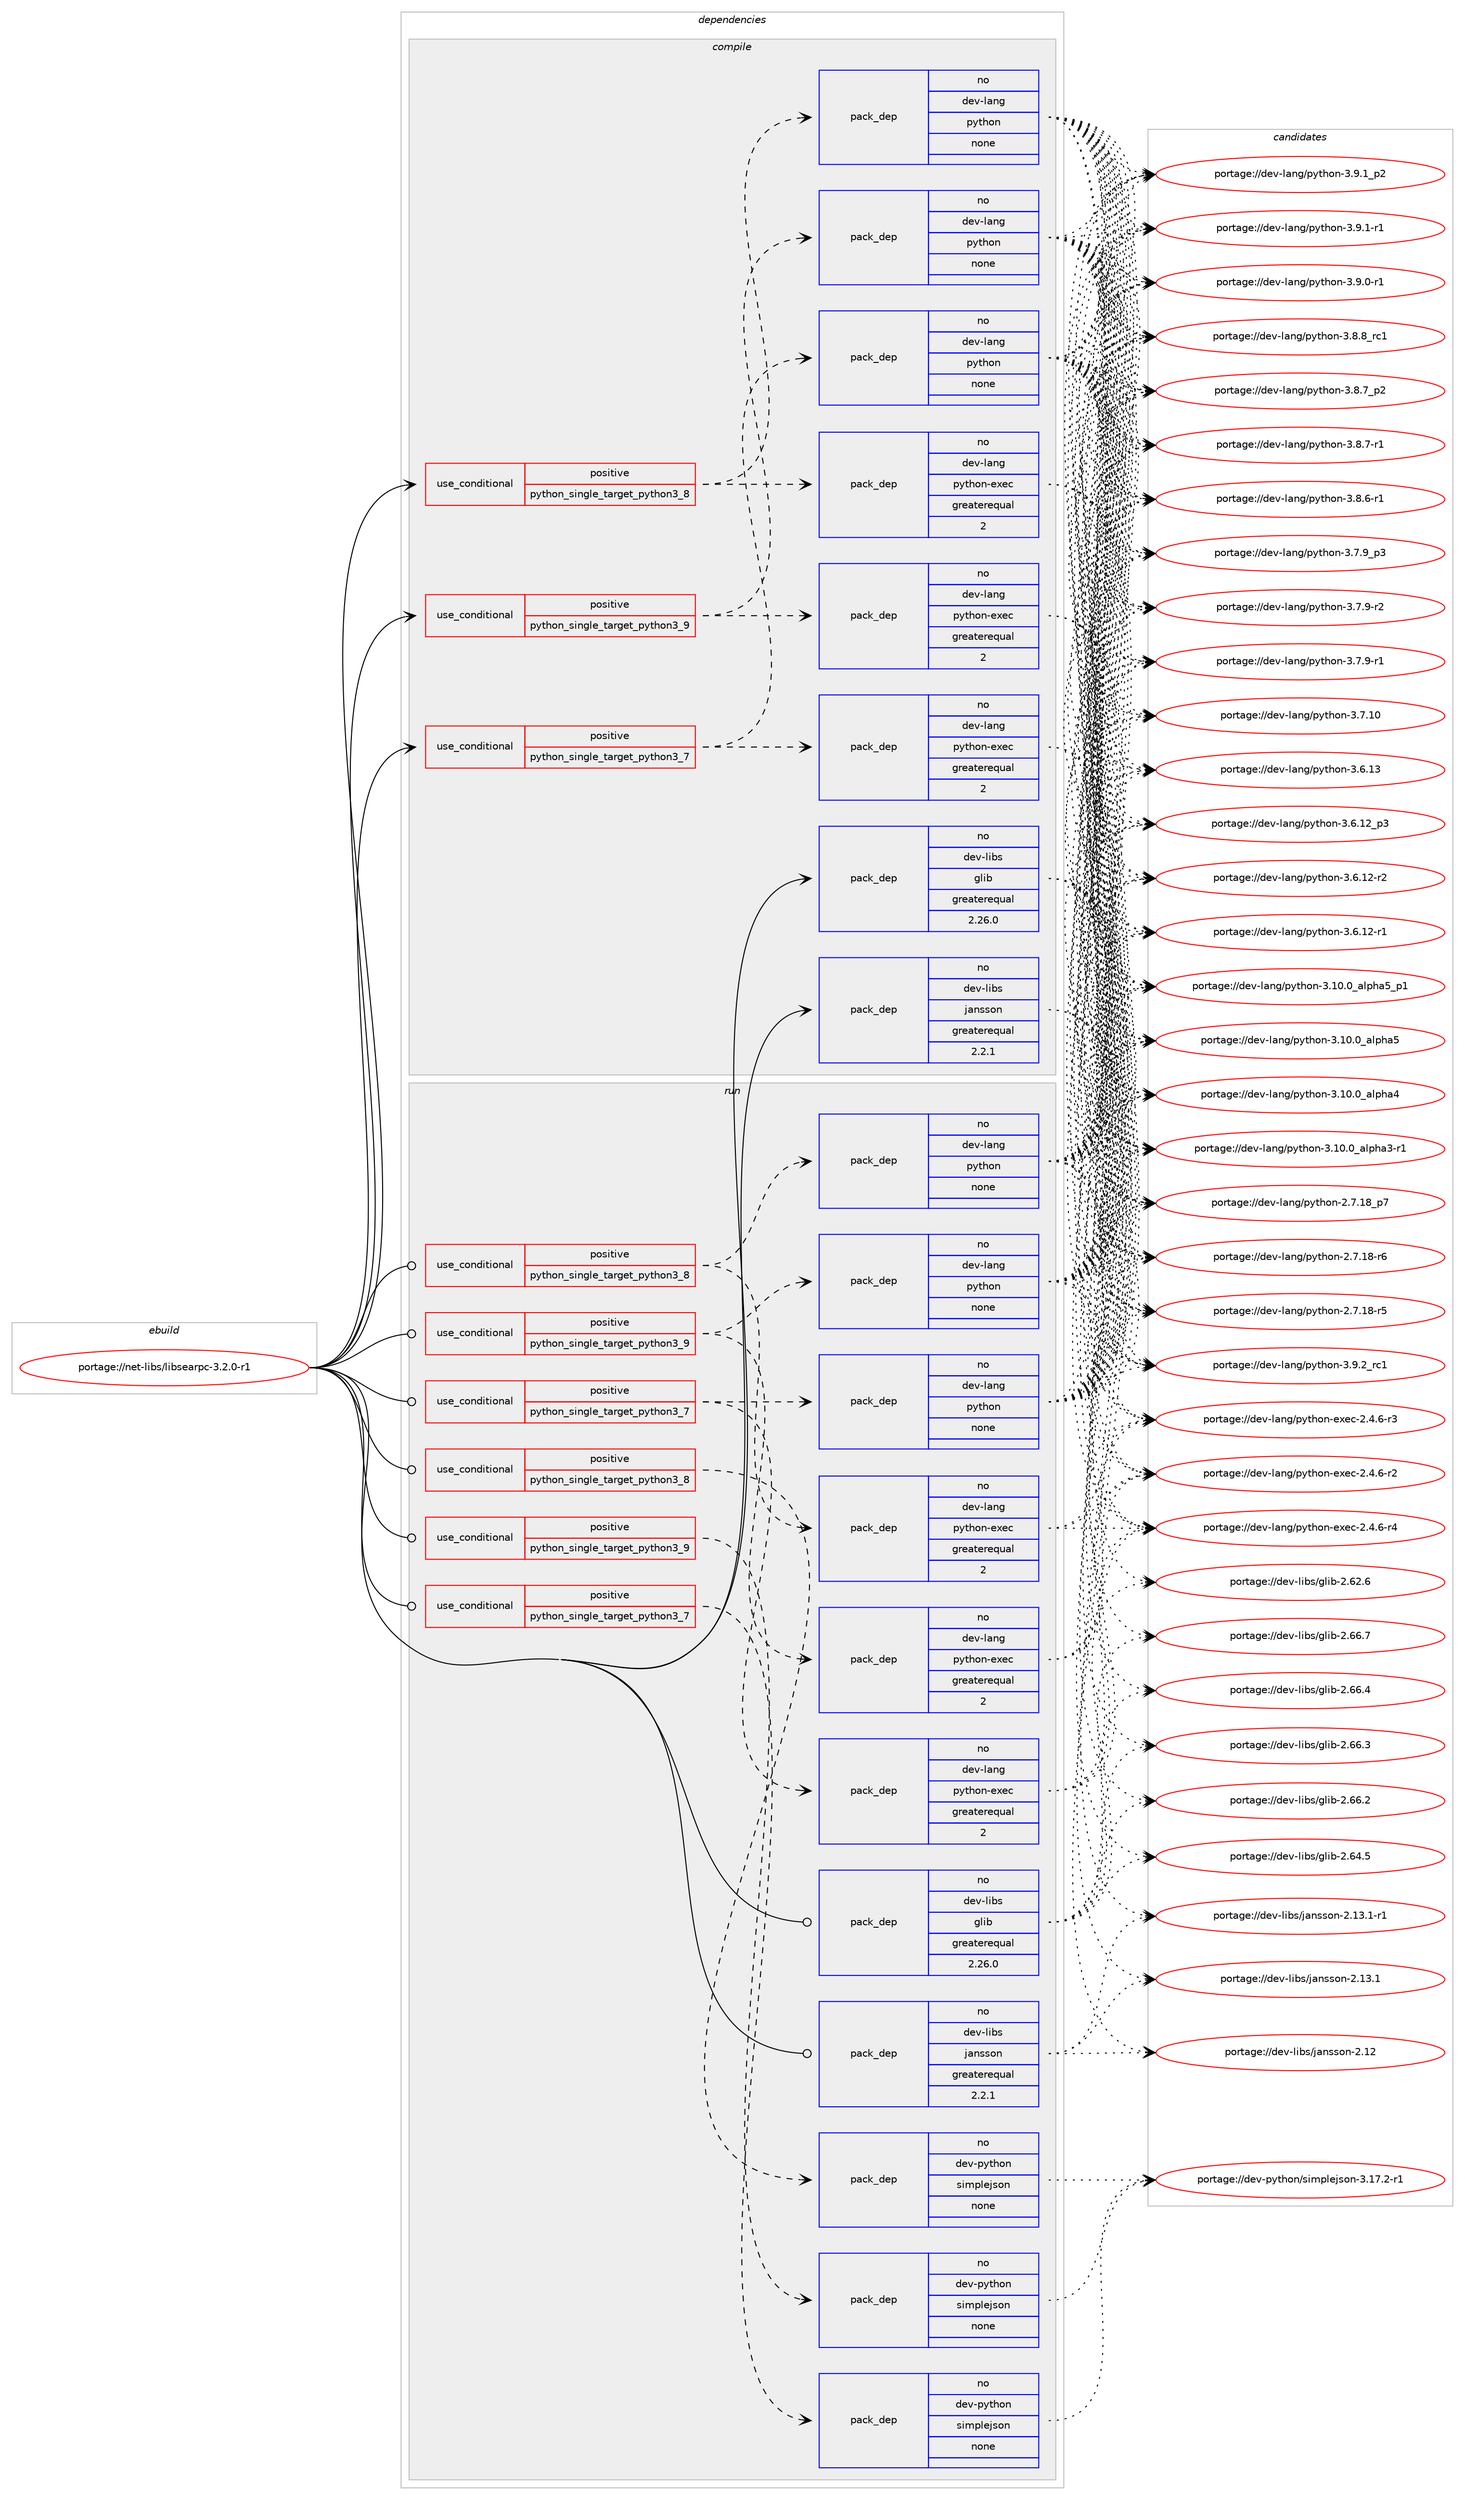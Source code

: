 digraph prolog {

# *************
# Graph options
# *************

newrank=true;
concentrate=true;
compound=true;
graph [rankdir=LR,fontname=Helvetica,fontsize=10,ranksep=1.5];#, ranksep=2.5, nodesep=0.2];
edge  [arrowhead=vee];
node  [fontname=Helvetica,fontsize=10];

# **********
# The ebuild
# **********

subgraph cluster_leftcol {
color=gray;
rank=same;
label=<<i>ebuild</i>>;
id [label="portage://net-libs/libsearpc-3.2.0-r1", color=red, width=4, href="../net-libs/libsearpc-3.2.0-r1.svg"];
}

# ****************
# The dependencies
# ****************

subgraph cluster_midcol {
color=gray;
label=<<i>dependencies</i>>;
subgraph cluster_compile {
fillcolor="#eeeeee";
style=filled;
label=<<i>compile</i>>;
subgraph cond4017 {
dependency13901 [label=<<TABLE BORDER="0" CELLBORDER="1" CELLSPACING="0" CELLPADDING="4"><TR><TD ROWSPAN="3" CELLPADDING="10">use_conditional</TD></TR><TR><TD>positive</TD></TR><TR><TD>python_single_target_python3_7</TD></TR></TABLE>>, shape=none, color=red];
subgraph pack9744 {
dependency13902 [label=<<TABLE BORDER="0" CELLBORDER="1" CELLSPACING="0" CELLPADDING="4" WIDTH="220"><TR><TD ROWSPAN="6" CELLPADDING="30">pack_dep</TD></TR><TR><TD WIDTH="110">no</TD></TR><TR><TD>dev-lang</TD></TR><TR><TD>python</TD></TR><TR><TD>none</TD></TR><TR><TD></TD></TR></TABLE>>, shape=none, color=blue];
}
dependency13901:e -> dependency13902:w [weight=20,style="dashed",arrowhead="vee"];
subgraph pack9745 {
dependency13903 [label=<<TABLE BORDER="0" CELLBORDER="1" CELLSPACING="0" CELLPADDING="4" WIDTH="220"><TR><TD ROWSPAN="6" CELLPADDING="30">pack_dep</TD></TR><TR><TD WIDTH="110">no</TD></TR><TR><TD>dev-lang</TD></TR><TR><TD>python-exec</TD></TR><TR><TD>greaterequal</TD></TR><TR><TD>2</TD></TR></TABLE>>, shape=none, color=blue];
}
dependency13901:e -> dependency13903:w [weight=20,style="dashed",arrowhead="vee"];
}
id:e -> dependency13901:w [weight=20,style="solid",arrowhead="vee"];
subgraph cond4018 {
dependency13904 [label=<<TABLE BORDER="0" CELLBORDER="1" CELLSPACING="0" CELLPADDING="4"><TR><TD ROWSPAN="3" CELLPADDING="10">use_conditional</TD></TR><TR><TD>positive</TD></TR><TR><TD>python_single_target_python3_8</TD></TR></TABLE>>, shape=none, color=red];
subgraph pack9746 {
dependency13905 [label=<<TABLE BORDER="0" CELLBORDER="1" CELLSPACING="0" CELLPADDING="4" WIDTH="220"><TR><TD ROWSPAN="6" CELLPADDING="30">pack_dep</TD></TR><TR><TD WIDTH="110">no</TD></TR><TR><TD>dev-lang</TD></TR><TR><TD>python</TD></TR><TR><TD>none</TD></TR><TR><TD></TD></TR></TABLE>>, shape=none, color=blue];
}
dependency13904:e -> dependency13905:w [weight=20,style="dashed",arrowhead="vee"];
subgraph pack9747 {
dependency13906 [label=<<TABLE BORDER="0" CELLBORDER="1" CELLSPACING="0" CELLPADDING="4" WIDTH="220"><TR><TD ROWSPAN="6" CELLPADDING="30">pack_dep</TD></TR><TR><TD WIDTH="110">no</TD></TR><TR><TD>dev-lang</TD></TR><TR><TD>python-exec</TD></TR><TR><TD>greaterequal</TD></TR><TR><TD>2</TD></TR></TABLE>>, shape=none, color=blue];
}
dependency13904:e -> dependency13906:w [weight=20,style="dashed",arrowhead="vee"];
}
id:e -> dependency13904:w [weight=20,style="solid",arrowhead="vee"];
subgraph cond4019 {
dependency13907 [label=<<TABLE BORDER="0" CELLBORDER="1" CELLSPACING="0" CELLPADDING="4"><TR><TD ROWSPAN="3" CELLPADDING="10">use_conditional</TD></TR><TR><TD>positive</TD></TR><TR><TD>python_single_target_python3_9</TD></TR></TABLE>>, shape=none, color=red];
subgraph pack9748 {
dependency13908 [label=<<TABLE BORDER="0" CELLBORDER="1" CELLSPACING="0" CELLPADDING="4" WIDTH="220"><TR><TD ROWSPAN="6" CELLPADDING="30">pack_dep</TD></TR><TR><TD WIDTH="110">no</TD></TR><TR><TD>dev-lang</TD></TR><TR><TD>python</TD></TR><TR><TD>none</TD></TR><TR><TD></TD></TR></TABLE>>, shape=none, color=blue];
}
dependency13907:e -> dependency13908:w [weight=20,style="dashed",arrowhead="vee"];
subgraph pack9749 {
dependency13909 [label=<<TABLE BORDER="0" CELLBORDER="1" CELLSPACING="0" CELLPADDING="4" WIDTH="220"><TR><TD ROWSPAN="6" CELLPADDING="30">pack_dep</TD></TR><TR><TD WIDTH="110">no</TD></TR><TR><TD>dev-lang</TD></TR><TR><TD>python-exec</TD></TR><TR><TD>greaterequal</TD></TR><TR><TD>2</TD></TR></TABLE>>, shape=none, color=blue];
}
dependency13907:e -> dependency13909:w [weight=20,style="dashed",arrowhead="vee"];
}
id:e -> dependency13907:w [weight=20,style="solid",arrowhead="vee"];
subgraph pack9750 {
dependency13910 [label=<<TABLE BORDER="0" CELLBORDER="1" CELLSPACING="0" CELLPADDING="4" WIDTH="220"><TR><TD ROWSPAN="6" CELLPADDING="30">pack_dep</TD></TR><TR><TD WIDTH="110">no</TD></TR><TR><TD>dev-libs</TD></TR><TR><TD>glib</TD></TR><TR><TD>greaterequal</TD></TR><TR><TD>2.26.0</TD></TR></TABLE>>, shape=none, color=blue];
}
id:e -> dependency13910:w [weight=20,style="solid",arrowhead="vee"];
subgraph pack9751 {
dependency13911 [label=<<TABLE BORDER="0" CELLBORDER="1" CELLSPACING="0" CELLPADDING="4" WIDTH="220"><TR><TD ROWSPAN="6" CELLPADDING="30">pack_dep</TD></TR><TR><TD WIDTH="110">no</TD></TR><TR><TD>dev-libs</TD></TR><TR><TD>jansson</TD></TR><TR><TD>greaterequal</TD></TR><TR><TD>2.2.1</TD></TR></TABLE>>, shape=none, color=blue];
}
id:e -> dependency13911:w [weight=20,style="solid",arrowhead="vee"];
}
subgraph cluster_compileandrun {
fillcolor="#eeeeee";
style=filled;
label=<<i>compile and run</i>>;
}
subgraph cluster_run {
fillcolor="#eeeeee";
style=filled;
label=<<i>run</i>>;
subgraph cond4020 {
dependency13912 [label=<<TABLE BORDER="0" CELLBORDER="1" CELLSPACING="0" CELLPADDING="4"><TR><TD ROWSPAN="3" CELLPADDING="10">use_conditional</TD></TR><TR><TD>positive</TD></TR><TR><TD>python_single_target_python3_7</TD></TR></TABLE>>, shape=none, color=red];
subgraph pack9752 {
dependency13913 [label=<<TABLE BORDER="0" CELLBORDER="1" CELLSPACING="0" CELLPADDING="4" WIDTH="220"><TR><TD ROWSPAN="6" CELLPADDING="30">pack_dep</TD></TR><TR><TD WIDTH="110">no</TD></TR><TR><TD>dev-lang</TD></TR><TR><TD>python</TD></TR><TR><TD>none</TD></TR><TR><TD></TD></TR></TABLE>>, shape=none, color=blue];
}
dependency13912:e -> dependency13913:w [weight=20,style="dashed",arrowhead="vee"];
subgraph pack9753 {
dependency13914 [label=<<TABLE BORDER="0" CELLBORDER="1" CELLSPACING="0" CELLPADDING="4" WIDTH="220"><TR><TD ROWSPAN="6" CELLPADDING="30">pack_dep</TD></TR><TR><TD WIDTH="110">no</TD></TR><TR><TD>dev-lang</TD></TR><TR><TD>python-exec</TD></TR><TR><TD>greaterequal</TD></TR><TR><TD>2</TD></TR></TABLE>>, shape=none, color=blue];
}
dependency13912:e -> dependency13914:w [weight=20,style="dashed",arrowhead="vee"];
}
id:e -> dependency13912:w [weight=20,style="solid",arrowhead="odot"];
subgraph cond4021 {
dependency13915 [label=<<TABLE BORDER="0" CELLBORDER="1" CELLSPACING="0" CELLPADDING="4"><TR><TD ROWSPAN="3" CELLPADDING="10">use_conditional</TD></TR><TR><TD>positive</TD></TR><TR><TD>python_single_target_python3_7</TD></TR></TABLE>>, shape=none, color=red];
subgraph pack9754 {
dependency13916 [label=<<TABLE BORDER="0" CELLBORDER="1" CELLSPACING="0" CELLPADDING="4" WIDTH="220"><TR><TD ROWSPAN="6" CELLPADDING="30">pack_dep</TD></TR><TR><TD WIDTH="110">no</TD></TR><TR><TD>dev-python</TD></TR><TR><TD>simplejson</TD></TR><TR><TD>none</TD></TR><TR><TD></TD></TR></TABLE>>, shape=none, color=blue];
}
dependency13915:e -> dependency13916:w [weight=20,style="dashed",arrowhead="vee"];
}
id:e -> dependency13915:w [weight=20,style="solid",arrowhead="odot"];
subgraph cond4022 {
dependency13917 [label=<<TABLE BORDER="0" CELLBORDER="1" CELLSPACING="0" CELLPADDING="4"><TR><TD ROWSPAN="3" CELLPADDING="10">use_conditional</TD></TR><TR><TD>positive</TD></TR><TR><TD>python_single_target_python3_8</TD></TR></TABLE>>, shape=none, color=red];
subgraph pack9755 {
dependency13918 [label=<<TABLE BORDER="0" CELLBORDER="1" CELLSPACING="0" CELLPADDING="4" WIDTH="220"><TR><TD ROWSPAN="6" CELLPADDING="30">pack_dep</TD></TR><TR><TD WIDTH="110">no</TD></TR><TR><TD>dev-lang</TD></TR><TR><TD>python</TD></TR><TR><TD>none</TD></TR><TR><TD></TD></TR></TABLE>>, shape=none, color=blue];
}
dependency13917:e -> dependency13918:w [weight=20,style="dashed",arrowhead="vee"];
subgraph pack9756 {
dependency13919 [label=<<TABLE BORDER="0" CELLBORDER="1" CELLSPACING="0" CELLPADDING="4" WIDTH="220"><TR><TD ROWSPAN="6" CELLPADDING="30">pack_dep</TD></TR><TR><TD WIDTH="110">no</TD></TR><TR><TD>dev-lang</TD></TR><TR><TD>python-exec</TD></TR><TR><TD>greaterequal</TD></TR><TR><TD>2</TD></TR></TABLE>>, shape=none, color=blue];
}
dependency13917:e -> dependency13919:w [weight=20,style="dashed",arrowhead="vee"];
}
id:e -> dependency13917:w [weight=20,style="solid",arrowhead="odot"];
subgraph cond4023 {
dependency13920 [label=<<TABLE BORDER="0" CELLBORDER="1" CELLSPACING="0" CELLPADDING="4"><TR><TD ROWSPAN="3" CELLPADDING="10">use_conditional</TD></TR><TR><TD>positive</TD></TR><TR><TD>python_single_target_python3_8</TD></TR></TABLE>>, shape=none, color=red];
subgraph pack9757 {
dependency13921 [label=<<TABLE BORDER="0" CELLBORDER="1" CELLSPACING="0" CELLPADDING="4" WIDTH="220"><TR><TD ROWSPAN="6" CELLPADDING="30">pack_dep</TD></TR><TR><TD WIDTH="110">no</TD></TR><TR><TD>dev-python</TD></TR><TR><TD>simplejson</TD></TR><TR><TD>none</TD></TR><TR><TD></TD></TR></TABLE>>, shape=none, color=blue];
}
dependency13920:e -> dependency13921:w [weight=20,style="dashed",arrowhead="vee"];
}
id:e -> dependency13920:w [weight=20,style="solid",arrowhead="odot"];
subgraph cond4024 {
dependency13922 [label=<<TABLE BORDER="0" CELLBORDER="1" CELLSPACING="0" CELLPADDING="4"><TR><TD ROWSPAN="3" CELLPADDING="10">use_conditional</TD></TR><TR><TD>positive</TD></TR><TR><TD>python_single_target_python3_9</TD></TR></TABLE>>, shape=none, color=red];
subgraph pack9758 {
dependency13923 [label=<<TABLE BORDER="0" CELLBORDER="1" CELLSPACING="0" CELLPADDING="4" WIDTH="220"><TR><TD ROWSPAN="6" CELLPADDING="30">pack_dep</TD></TR><TR><TD WIDTH="110">no</TD></TR><TR><TD>dev-lang</TD></TR><TR><TD>python</TD></TR><TR><TD>none</TD></TR><TR><TD></TD></TR></TABLE>>, shape=none, color=blue];
}
dependency13922:e -> dependency13923:w [weight=20,style="dashed",arrowhead="vee"];
subgraph pack9759 {
dependency13924 [label=<<TABLE BORDER="0" CELLBORDER="1" CELLSPACING="0" CELLPADDING="4" WIDTH="220"><TR><TD ROWSPAN="6" CELLPADDING="30">pack_dep</TD></TR><TR><TD WIDTH="110">no</TD></TR><TR><TD>dev-lang</TD></TR><TR><TD>python-exec</TD></TR><TR><TD>greaterequal</TD></TR><TR><TD>2</TD></TR></TABLE>>, shape=none, color=blue];
}
dependency13922:e -> dependency13924:w [weight=20,style="dashed",arrowhead="vee"];
}
id:e -> dependency13922:w [weight=20,style="solid",arrowhead="odot"];
subgraph cond4025 {
dependency13925 [label=<<TABLE BORDER="0" CELLBORDER="1" CELLSPACING="0" CELLPADDING="4"><TR><TD ROWSPAN="3" CELLPADDING="10">use_conditional</TD></TR><TR><TD>positive</TD></TR><TR><TD>python_single_target_python3_9</TD></TR></TABLE>>, shape=none, color=red];
subgraph pack9760 {
dependency13926 [label=<<TABLE BORDER="0" CELLBORDER="1" CELLSPACING="0" CELLPADDING="4" WIDTH="220"><TR><TD ROWSPAN="6" CELLPADDING="30">pack_dep</TD></TR><TR><TD WIDTH="110">no</TD></TR><TR><TD>dev-python</TD></TR><TR><TD>simplejson</TD></TR><TR><TD>none</TD></TR><TR><TD></TD></TR></TABLE>>, shape=none, color=blue];
}
dependency13925:e -> dependency13926:w [weight=20,style="dashed",arrowhead="vee"];
}
id:e -> dependency13925:w [weight=20,style="solid",arrowhead="odot"];
subgraph pack9761 {
dependency13927 [label=<<TABLE BORDER="0" CELLBORDER="1" CELLSPACING="0" CELLPADDING="4" WIDTH="220"><TR><TD ROWSPAN="6" CELLPADDING="30">pack_dep</TD></TR><TR><TD WIDTH="110">no</TD></TR><TR><TD>dev-libs</TD></TR><TR><TD>glib</TD></TR><TR><TD>greaterequal</TD></TR><TR><TD>2.26.0</TD></TR></TABLE>>, shape=none, color=blue];
}
id:e -> dependency13927:w [weight=20,style="solid",arrowhead="odot"];
subgraph pack9762 {
dependency13928 [label=<<TABLE BORDER="0" CELLBORDER="1" CELLSPACING="0" CELLPADDING="4" WIDTH="220"><TR><TD ROWSPAN="6" CELLPADDING="30">pack_dep</TD></TR><TR><TD WIDTH="110">no</TD></TR><TR><TD>dev-libs</TD></TR><TR><TD>jansson</TD></TR><TR><TD>greaterequal</TD></TR><TR><TD>2.2.1</TD></TR></TABLE>>, shape=none, color=blue];
}
id:e -> dependency13928:w [weight=20,style="solid",arrowhead="odot"];
}
}

# **************
# The candidates
# **************

subgraph cluster_choices {
rank=same;
color=gray;
label=<<i>candidates</i>>;

subgraph choice9744 {
color=black;
nodesep=1;
choice100101118451089711010347112121116104111110455146574650951149949 [label="portage://dev-lang/python-3.9.2_rc1", color=red, width=4,href="../dev-lang/python-3.9.2_rc1.svg"];
choice1001011184510897110103471121211161041111104551465746499511250 [label="portage://dev-lang/python-3.9.1_p2", color=red, width=4,href="../dev-lang/python-3.9.1_p2.svg"];
choice1001011184510897110103471121211161041111104551465746494511449 [label="portage://dev-lang/python-3.9.1-r1", color=red, width=4,href="../dev-lang/python-3.9.1-r1.svg"];
choice1001011184510897110103471121211161041111104551465746484511449 [label="portage://dev-lang/python-3.9.0-r1", color=red, width=4,href="../dev-lang/python-3.9.0-r1.svg"];
choice100101118451089711010347112121116104111110455146564656951149949 [label="portage://dev-lang/python-3.8.8_rc1", color=red, width=4,href="../dev-lang/python-3.8.8_rc1.svg"];
choice1001011184510897110103471121211161041111104551465646559511250 [label="portage://dev-lang/python-3.8.7_p2", color=red, width=4,href="../dev-lang/python-3.8.7_p2.svg"];
choice1001011184510897110103471121211161041111104551465646554511449 [label="portage://dev-lang/python-3.8.7-r1", color=red, width=4,href="../dev-lang/python-3.8.7-r1.svg"];
choice1001011184510897110103471121211161041111104551465646544511449 [label="portage://dev-lang/python-3.8.6-r1", color=red, width=4,href="../dev-lang/python-3.8.6-r1.svg"];
choice1001011184510897110103471121211161041111104551465546579511251 [label="portage://dev-lang/python-3.7.9_p3", color=red, width=4,href="../dev-lang/python-3.7.9_p3.svg"];
choice1001011184510897110103471121211161041111104551465546574511450 [label="portage://dev-lang/python-3.7.9-r2", color=red, width=4,href="../dev-lang/python-3.7.9-r2.svg"];
choice1001011184510897110103471121211161041111104551465546574511449 [label="portage://dev-lang/python-3.7.9-r1", color=red, width=4,href="../dev-lang/python-3.7.9-r1.svg"];
choice10010111845108971101034711212111610411111045514655464948 [label="portage://dev-lang/python-3.7.10", color=red, width=4,href="../dev-lang/python-3.7.10.svg"];
choice10010111845108971101034711212111610411111045514654464951 [label="portage://dev-lang/python-3.6.13", color=red, width=4,href="../dev-lang/python-3.6.13.svg"];
choice100101118451089711010347112121116104111110455146544649509511251 [label="portage://dev-lang/python-3.6.12_p3", color=red, width=4,href="../dev-lang/python-3.6.12_p3.svg"];
choice100101118451089711010347112121116104111110455146544649504511450 [label="portage://dev-lang/python-3.6.12-r2", color=red, width=4,href="../dev-lang/python-3.6.12-r2.svg"];
choice100101118451089711010347112121116104111110455146544649504511449 [label="portage://dev-lang/python-3.6.12-r1", color=red, width=4,href="../dev-lang/python-3.6.12-r1.svg"];
choice10010111845108971101034711212111610411111045514649484648959710811210497539511249 [label="portage://dev-lang/python-3.10.0_alpha5_p1", color=red, width=4,href="../dev-lang/python-3.10.0_alpha5_p1.svg"];
choice1001011184510897110103471121211161041111104551464948464895971081121049753 [label="portage://dev-lang/python-3.10.0_alpha5", color=red, width=4,href="../dev-lang/python-3.10.0_alpha5.svg"];
choice1001011184510897110103471121211161041111104551464948464895971081121049752 [label="portage://dev-lang/python-3.10.0_alpha4", color=red, width=4,href="../dev-lang/python-3.10.0_alpha4.svg"];
choice10010111845108971101034711212111610411111045514649484648959710811210497514511449 [label="portage://dev-lang/python-3.10.0_alpha3-r1", color=red, width=4,href="../dev-lang/python-3.10.0_alpha3-r1.svg"];
choice100101118451089711010347112121116104111110455046554649569511255 [label="portage://dev-lang/python-2.7.18_p7", color=red, width=4,href="../dev-lang/python-2.7.18_p7.svg"];
choice100101118451089711010347112121116104111110455046554649564511454 [label="portage://dev-lang/python-2.7.18-r6", color=red, width=4,href="../dev-lang/python-2.7.18-r6.svg"];
choice100101118451089711010347112121116104111110455046554649564511453 [label="portage://dev-lang/python-2.7.18-r5", color=red, width=4,href="../dev-lang/python-2.7.18-r5.svg"];
dependency13902:e -> choice100101118451089711010347112121116104111110455146574650951149949:w [style=dotted,weight="100"];
dependency13902:e -> choice1001011184510897110103471121211161041111104551465746499511250:w [style=dotted,weight="100"];
dependency13902:e -> choice1001011184510897110103471121211161041111104551465746494511449:w [style=dotted,weight="100"];
dependency13902:e -> choice1001011184510897110103471121211161041111104551465746484511449:w [style=dotted,weight="100"];
dependency13902:e -> choice100101118451089711010347112121116104111110455146564656951149949:w [style=dotted,weight="100"];
dependency13902:e -> choice1001011184510897110103471121211161041111104551465646559511250:w [style=dotted,weight="100"];
dependency13902:e -> choice1001011184510897110103471121211161041111104551465646554511449:w [style=dotted,weight="100"];
dependency13902:e -> choice1001011184510897110103471121211161041111104551465646544511449:w [style=dotted,weight="100"];
dependency13902:e -> choice1001011184510897110103471121211161041111104551465546579511251:w [style=dotted,weight="100"];
dependency13902:e -> choice1001011184510897110103471121211161041111104551465546574511450:w [style=dotted,weight="100"];
dependency13902:e -> choice1001011184510897110103471121211161041111104551465546574511449:w [style=dotted,weight="100"];
dependency13902:e -> choice10010111845108971101034711212111610411111045514655464948:w [style=dotted,weight="100"];
dependency13902:e -> choice10010111845108971101034711212111610411111045514654464951:w [style=dotted,weight="100"];
dependency13902:e -> choice100101118451089711010347112121116104111110455146544649509511251:w [style=dotted,weight="100"];
dependency13902:e -> choice100101118451089711010347112121116104111110455146544649504511450:w [style=dotted,weight="100"];
dependency13902:e -> choice100101118451089711010347112121116104111110455146544649504511449:w [style=dotted,weight="100"];
dependency13902:e -> choice10010111845108971101034711212111610411111045514649484648959710811210497539511249:w [style=dotted,weight="100"];
dependency13902:e -> choice1001011184510897110103471121211161041111104551464948464895971081121049753:w [style=dotted,weight="100"];
dependency13902:e -> choice1001011184510897110103471121211161041111104551464948464895971081121049752:w [style=dotted,weight="100"];
dependency13902:e -> choice10010111845108971101034711212111610411111045514649484648959710811210497514511449:w [style=dotted,weight="100"];
dependency13902:e -> choice100101118451089711010347112121116104111110455046554649569511255:w [style=dotted,weight="100"];
dependency13902:e -> choice100101118451089711010347112121116104111110455046554649564511454:w [style=dotted,weight="100"];
dependency13902:e -> choice100101118451089711010347112121116104111110455046554649564511453:w [style=dotted,weight="100"];
}
subgraph choice9745 {
color=black;
nodesep=1;
choice10010111845108971101034711212111610411111045101120101994550465246544511452 [label="portage://dev-lang/python-exec-2.4.6-r4", color=red, width=4,href="../dev-lang/python-exec-2.4.6-r4.svg"];
choice10010111845108971101034711212111610411111045101120101994550465246544511451 [label="portage://dev-lang/python-exec-2.4.6-r3", color=red, width=4,href="../dev-lang/python-exec-2.4.6-r3.svg"];
choice10010111845108971101034711212111610411111045101120101994550465246544511450 [label="portage://dev-lang/python-exec-2.4.6-r2", color=red, width=4,href="../dev-lang/python-exec-2.4.6-r2.svg"];
dependency13903:e -> choice10010111845108971101034711212111610411111045101120101994550465246544511452:w [style=dotted,weight="100"];
dependency13903:e -> choice10010111845108971101034711212111610411111045101120101994550465246544511451:w [style=dotted,weight="100"];
dependency13903:e -> choice10010111845108971101034711212111610411111045101120101994550465246544511450:w [style=dotted,weight="100"];
}
subgraph choice9746 {
color=black;
nodesep=1;
choice100101118451089711010347112121116104111110455146574650951149949 [label="portage://dev-lang/python-3.9.2_rc1", color=red, width=4,href="../dev-lang/python-3.9.2_rc1.svg"];
choice1001011184510897110103471121211161041111104551465746499511250 [label="portage://dev-lang/python-3.9.1_p2", color=red, width=4,href="../dev-lang/python-3.9.1_p2.svg"];
choice1001011184510897110103471121211161041111104551465746494511449 [label="portage://dev-lang/python-3.9.1-r1", color=red, width=4,href="../dev-lang/python-3.9.1-r1.svg"];
choice1001011184510897110103471121211161041111104551465746484511449 [label="portage://dev-lang/python-3.9.0-r1", color=red, width=4,href="../dev-lang/python-3.9.0-r1.svg"];
choice100101118451089711010347112121116104111110455146564656951149949 [label="portage://dev-lang/python-3.8.8_rc1", color=red, width=4,href="../dev-lang/python-3.8.8_rc1.svg"];
choice1001011184510897110103471121211161041111104551465646559511250 [label="portage://dev-lang/python-3.8.7_p2", color=red, width=4,href="../dev-lang/python-3.8.7_p2.svg"];
choice1001011184510897110103471121211161041111104551465646554511449 [label="portage://dev-lang/python-3.8.7-r1", color=red, width=4,href="../dev-lang/python-3.8.7-r1.svg"];
choice1001011184510897110103471121211161041111104551465646544511449 [label="portage://dev-lang/python-3.8.6-r1", color=red, width=4,href="../dev-lang/python-3.8.6-r1.svg"];
choice1001011184510897110103471121211161041111104551465546579511251 [label="portage://dev-lang/python-3.7.9_p3", color=red, width=4,href="../dev-lang/python-3.7.9_p3.svg"];
choice1001011184510897110103471121211161041111104551465546574511450 [label="portage://dev-lang/python-3.7.9-r2", color=red, width=4,href="../dev-lang/python-3.7.9-r2.svg"];
choice1001011184510897110103471121211161041111104551465546574511449 [label="portage://dev-lang/python-3.7.9-r1", color=red, width=4,href="../dev-lang/python-3.7.9-r1.svg"];
choice10010111845108971101034711212111610411111045514655464948 [label="portage://dev-lang/python-3.7.10", color=red, width=4,href="../dev-lang/python-3.7.10.svg"];
choice10010111845108971101034711212111610411111045514654464951 [label="portage://dev-lang/python-3.6.13", color=red, width=4,href="../dev-lang/python-3.6.13.svg"];
choice100101118451089711010347112121116104111110455146544649509511251 [label="portage://dev-lang/python-3.6.12_p3", color=red, width=4,href="../dev-lang/python-3.6.12_p3.svg"];
choice100101118451089711010347112121116104111110455146544649504511450 [label="portage://dev-lang/python-3.6.12-r2", color=red, width=4,href="../dev-lang/python-3.6.12-r2.svg"];
choice100101118451089711010347112121116104111110455146544649504511449 [label="portage://dev-lang/python-3.6.12-r1", color=red, width=4,href="../dev-lang/python-3.6.12-r1.svg"];
choice10010111845108971101034711212111610411111045514649484648959710811210497539511249 [label="portage://dev-lang/python-3.10.0_alpha5_p1", color=red, width=4,href="../dev-lang/python-3.10.0_alpha5_p1.svg"];
choice1001011184510897110103471121211161041111104551464948464895971081121049753 [label="portage://dev-lang/python-3.10.0_alpha5", color=red, width=4,href="../dev-lang/python-3.10.0_alpha5.svg"];
choice1001011184510897110103471121211161041111104551464948464895971081121049752 [label="portage://dev-lang/python-3.10.0_alpha4", color=red, width=4,href="../dev-lang/python-3.10.0_alpha4.svg"];
choice10010111845108971101034711212111610411111045514649484648959710811210497514511449 [label="portage://dev-lang/python-3.10.0_alpha3-r1", color=red, width=4,href="../dev-lang/python-3.10.0_alpha3-r1.svg"];
choice100101118451089711010347112121116104111110455046554649569511255 [label="portage://dev-lang/python-2.7.18_p7", color=red, width=4,href="../dev-lang/python-2.7.18_p7.svg"];
choice100101118451089711010347112121116104111110455046554649564511454 [label="portage://dev-lang/python-2.7.18-r6", color=red, width=4,href="../dev-lang/python-2.7.18-r6.svg"];
choice100101118451089711010347112121116104111110455046554649564511453 [label="portage://dev-lang/python-2.7.18-r5", color=red, width=4,href="../dev-lang/python-2.7.18-r5.svg"];
dependency13905:e -> choice100101118451089711010347112121116104111110455146574650951149949:w [style=dotted,weight="100"];
dependency13905:e -> choice1001011184510897110103471121211161041111104551465746499511250:w [style=dotted,weight="100"];
dependency13905:e -> choice1001011184510897110103471121211161041111104551465746494511449:w [style=dotted,weight="100"];
dependency13905:e -> choice1001011184510897110103471121211161041111104551465746484511449:w [style=dotted,weight="100"];
dependency13905:e -> choice100101118451089711010347112121116104111110455146564656951149949:w [style=dotted,weight="100"];
dependency13905:e -> choice1001011184510897110103471121211161041111104551465646559511250:w [style=dotted,weight="100"];
dependency13905:e -> choice1001011184510897110103471121211161041111104551465646554511449:w [style=dotted,weight="100"];
dependency13905:e -> choice1001011184510897110103471121211161041111104551465646544511449:w [style=dotted,weight="100"];
dependency13905:e -> choice1001011184510897110103471121211161041111104551465546579511251:w [style=dotted,weight="100"];
dependency13905:e -> choice1001011184510897110103471121211161041111104551465546574511450:w [style=dotted,weight="100"];
dependency13905:e -> choice1001011184510897110103471121211161041111104551465546574511449:w [style=dotted,weight="100"];
dependency13905:e -> choice10010111845108971101034711212111610411111045514655464948:w [style=dotted,weight="100"];
dependency13905:e -> choice10010111845108971101034711212111610411111045514654464951:w [style=dotted,weight="100"];
dependency13905:e -> choice100101118451089711010347112121116104111110455146544649509511251:w [style=dotted,weight="100"];
dependency13905:e -> choice100101118451089711010347112121116104111110455146544649504511450:w [style=dotted,weight="100"];
dependency13905:e -> choice100101118451089711010347112121116104111110455146544649504511449:w [style=dotted,weight="100"];
dependency13905:e -> choice10010111845108971101034711212111610411111045514649484648959710811210497539511249:w [style=dotted,weight="100"];
dependency13905:e -> choice1001011184510897110103471121211161041111104551464948464895971081121049753:w [style=dotted,weight="100"];
dependency13905:e -> choice1001011184510897110103471121211161041111104551464948464895971081121049752:w [style=dotted,weight="100"];
dependency13905:e -> choice10010111845108971101034711212111610411111045514649484648959710811210497514511449:w [style=dotted,weight="100"];
dependency13905:e -> choice100101118451089711010347112121116104111110455046554649569511255:w [style=dotted,weight="100"];
dependency13905:e -> choice100101118451089711010347112121116104111110455046554649564511454:w [style=dotted,weight="100"];
dependency13905:e -> choice100101118451089711010347112121116104111110455046554649564511453:w [style=dotted,weight="100"];
}
subgraph choice9747 {
color=black;
nodesep=1;
choice10010111845108971101034711212111610411111045101120101994550465246544511452 [label="portage://dev-lang/python-exec-2.4.6-r4", color=red, width=4,href="../dev-lang/python-exec-2.4.6-r4.svg"];
choice10010111845108971101034711212111610411111045101120101994550465246544511451 [label="portage://dev-lang/python-exec-2.4.6-r3", color=red, width=4,href="../dev-lang/python-exec-2.4.6-r3.svg"];
choice10010111845108971101034711212111610411111045101120101994550465246544511450 [label="portage://dev-lang/python-exec-2.4.6-r2", color=red, width=4,href="../dev-lang/python-exec-2.4.6-r2.svg"];
dependency13906:e -> choice10010111845108971101034711212111610411111045101120101994550465246544511452:w [style=dotted,weight="100"];
dependency13906:e -> choice10010111845108971101034711212111610411111045101120101994550465246544511451:w [style=dotted,weight="100"];
dependency13906:e -> choice10010111845108971101034711212111610411111045101120101994550465246544511450:w [style=dotted,weight="100"];
}
subgraph choice9748 {
color=black;
nodesep=1;
choice100101118451089711010347112121116104111110455146574650951149949 [label="portage://dev-lang/python-3.9.2_rc1", color=red, width=4,href="../dev-lang/python-3.9.2_rc1.svg"];
choice1001011184510897110103471121211161041111104551465746499511250 [label="portage://dev-lang/python-3.9.1_p2", color=red, width=4,href="../dev-lang/python-3.9.1_p2.svg"];
choice1001011184510897110103471121211161041111104551465746494511449 [label="portage://dev-lang/python-3.9.1-r1", color=red, width=4,href="../dev-lang/python-3.9.1-r1.svg"];
choice1001011184510897110103471121211161041111104551465746484511449 [label="portage://dev-lang/python-3.9.0-r1", color=red, width=4,href="../dev-lang/python-3.9.0-r1.svg"];
choice100101118451089711010347112121116104111110455146564656951149949 [label="portage://dev-lang/python-3.8.8_rc1", color=red, width=4,href="../dev-lang/python-3.8.8_rc1.svg"];
choice1001011184510897110103471121211161041111104551465646559511250 [label="portage://dev-lang/python-3.8.7_p2", color=red, width=4,href="../dev-lang/python-3.8.7_p2.svg"];
choice1001011184510897110103471121211161041111104551465646554511449 [label="portage://dev-lang/python-3.8.7-r1", color=red, width=4,href="../dev-lang/python-3.8.7-r1.svg"];
choice1001011184510897110103471121211161041111104551465646544511449 [label="portage://dev-lang/python-3.8.6-r1", color=red, width=4,href="../dev-lang/python-3.8.6-r1.svg"];
choice1001011184510897110103471121211161041111104551465546579511251 [label="portage://dev-lang/python-3.7.9_p3", color=red, width=4,href="../dev-lang/python-3.7.9_p3.svg"];
choice1001011184510897110103471121211161041111104551465546574511450 [label="portage://dev-lang/python-3.7.9-r2", color=red, width=4,href="../dev-lang/python-3.7.9-r2.svg"];
choice1001011184510897110103471121211161041111104551465546574511449 [label="portage://dev-lang/python-3.7.9-r1", color=red, width=4,href="../dev-lang/python-3.7.9-r1.svg"];
choice10010111845108971101034711212111610411111045514655464948 [label="portage://dev-lang/python-3.7.10", color=red, width=4,href="../dev-lang/python-3.7.10.svg"];
choice10010111845108971101034711212111610411111045514654464951 [label="portage://dev-lang/python-3.6.13", color=red, width=4,href="../dev-lang/python-3.6.13.svg"];
choice100101118451089711010347112121116104111110455146544649509511251 [label="portage://dev-lang/python-3.6.12_p3", color=red, width=4,href="../dev-lang/python-3.6.12_p3.svg"];
choice100101118451089711010347112121116104111110455146544649504511450 [label="portage://dev-lang/python-3.6.12-r2", color=red, width=4,href="../dev-lang/python-3.6.12-r2.svg"];
choice100101118451089711010347112121116104111110455146544649504511449 [label="portage://dev-lang/python-3.6.12-r1", color=red, width=4,href="../dev-lang/python-3.6.12-r1.svg"];
choice10010111845108971101034711212111610411111045514649484648959710811210497539511249 [label="portage://dev-lang/python-3.10.0_alpha5_p1", color=red, width=4,href="../dev-lang/python-3.10.0_alpha5_p1.svg"];
choice1001011184510897110103471121211161041111104551464948464895971081121049753 [label="portage://dev-lang/python-3.10.0_alpha5", color=red, width=4,href="../dev-lang/python-3.10.0_alpha5.svg"];
choice1001011184510897110103471121211161041111104551464948464895971081121049752 [label="portage://dev-lang/python-3.10.0_alpha4", color=red, width=4,href="../dev-lang/python-3.10.0_alpha4.svg"];
choice10010111845108971101034711212111610411111045514649484648959710811210497514511449 [label="portage://dev-lang/python-3.10.0_alpha3-r1", color=red, width=4,href="../dev-lang/python-3.10.0_alpha3-r1.svg"];
choice100101118451089711010347112121116104111110455046554649569511255 [label="portage://dev-lang/python-2.7.18_p7", color=red, width=4,href="../dev-lang/python-2.7.18_p7.svg"];
choice100101118451089711010347112121116104111110455046554649564511454 [label="portage://dev-lang/python-2.7.18-r6", color=red, width=4,href="../dev-lang/python-2.7.18-r6.svg"];
choice100101118451089711010347112121116104111110455046554649564511453 [label="portage://dev-lang/python-2.7.18-r5", color=red, width=4,href="../dev-lang/python-2.7.18-r5.svg"];
dependency13908:e -> choice100101118451089711010347112121116104111110455146574650951149949:w [style=dotted,weight="100"];
dependency13908:e -> choice1001011184510897110103471121211161041111104551465746499511250:w [style=dotted,weight="100"];
dependency13908:e -> choice1001011184510897110103471121211161041111104551465746494511449:w [style=dotted,weight="100"];
dependency13908:e -> choice1001011184510897110103471121211161041111104551465746484511449:w [style=dotted,weight="100"];
dependency13908:e -> choice100101118451089711010347112121116104111110455146564656951149949:w [style=dotted,weight="100"];
dependency13908:e -> choice1001011184510897110103471121211161041111104551465646559511250:w [style=dotted,weight="100"];
dependency13908:e -> choice1001011184510897110103471121211161041111104551465646554511449:w [style=dotted,weight="100"];
dependency13908:e -> choice1001011184510897110103471121211161041111104551465646544511449:w [style=dotted,weight="100"];
dependency13908:e -> choice1001011184510897110103471121211161041111104551465546579511251:w [style=dotted,weight="100"];
dependency13908:e -> choice1001011184510897110103471121211161041111104551465546574511450:w [style=dotted,weight="100"];
dependency13908:e -> choice1001011184510897110103471121211161041111104551465546574511449:w [style=dotted,weight="100"];
dependency13908:e -> choice10010111845108971101034711212111610411111045514655464948:w [style=dotted,weight="100"];
dependency13908:e -> choice10010111845108971101034711212111610411111045514654464951:w [style=dotted,weight="100"];
dependency13908:e -> choice100101118451089711010347112121116104111110455146544649509511251:w [style=dotted,weight="100"];
dependency13908:e -> choice100101118451089711010347112121116104111110455146544649504511450:w [style=dotted,weight="100"];
dependency13908:e -> choice100101118451089711010347112121116104111110455146544649504511449:w [style=dotted,weight="100"];
dependency13908:e -> choice10010111845108971101034711212111610411111045514649484648959710811210497539511249:w [style=dotted,weight="100"];
dependency13908:e -> choice1001011184510897110103471121211161041111104551464948464895971081121049753:w [style=dotted,weight="100"];
dependency13908:e -> choice1001011184510897110103471121211161041111104551464948464895971081121049752:w [style=dotted,weight="100"];
dependency13908:e -> choice10010111845108971101034711212111610411111045514649484648959710811210497514511449:w [style=dotted,weight="100"];
dependency13908:e -> choice100101118451089711010347112121116104111110455046554649569511255:w [style=dotted,weight="100"];
dependency13908:e -> choice100101118451089711010347112121116104111110455046554649564511454:w [style=dotted,weight="100"];
dependency13908:e -> choice100101118451089711010347112121116104111110455046554649564511453:w [style=dotted,weight="100"];
}
subgraph choice9749 {
color=black;
nodesep=1;
choice10010111845108971101034711212111610411111045101120101994550465246544511452 [label="portage://dev-lang/python-exec-2.4.6-r4", color=red, width=4,href="../dev-lang/python-exec-2.4.6-r4.svg"];
choice10010111845108971101034711212111610411111045101120101994550465246544511451 [label="portage://dev-lang/python-exec-2.4.6-r3", color=red, width=4,href="../dev-lang/python-exec-2.4.6-r3.svg"];
choice10010111845108971101034711212111610411111045101120101994550465246544511450 [label="portage://dev-lang/python-exec-2.4.6-r2", color=red, width=4,href="../dev-lang/python-exec-2.4.6-r2.svg"];
dependency13909:e -> choice10010111845108971101034711212111610411111045101120101994550465246544511452:w [style=dotted,weight="100"];
dependency13909:e -> choice10010111845108971101034711212111610411111045101120101994550465246544511451:w [style=dotted,weight="100"];
dependency13909:e -> choice10010111845108971101034711212111610411111045101120101994550465246544511450:w [style=dotted,weight="100"];
}
subgraph choice9750 {
color=black;
nodesep=1;
choice1001011184510810598115471031081059845504654544655 [label="portage://dev-libs/glib-2.66.7", color=red, width=4,href="../dev-libs/glib-2.66.7.svg"];
choice1001011184510810598115471031081059845504654544652 [label="portage://dev-libs/glib-2.66.4", color=red, width=4,href="../dev-libs/glib-2.66.4.svg"];
choice1001011184510810598115471031081059845504654544651 [label="portage://dev-libs/glib-2.66.3", color=red, width=4,href="../dev-libs/glib-2.66.3.svg"];
choice1001011184510810598115471031081059845504654544650 [label="portage://dev-libs/glib-2.66.2", color=red, width=4,href="../dev-libs/glib-2.66.2.svg"];
choice1001011184510810598115471031081059845504654524653 [label="portage://dev-libs/glib-2.64.5", color=red, width=4,href="../dev-libs/glib-2.64.5.svg"];
choice1001011184510810598115471031081059845504654504654 [label="portage://dev-libs/glib-2.62.6", color=red, width=4,href="../dev-libs/glib-2.62.6.svg"];
dependency13910:e -> choice1001011184510810598115471031081059845504654544655:w [style=dotted,weight="100"];
dependency13910:e -> choice1001011184510810598115471031081059845504654544652:w [style=dotted,weight="100"];
dependency13910:e -> choice1001011184510810598115471031081059845504654544651:w [style=dotted,weight="100"];
dependency13910:e -> choice1001011184510810598115471031081059845504654544650:w [style=dotted,weight="100"];
dependency13910:e -> choice1001011184510810598115471031081059845504654524653:w [style=dotted,weight="100"];
dependency13910:e -> choice1001011184510810598115471031081059845504654504654:w [style=dotted,weight="100"];
}
subgraph choice9751 {
color=black;
nodesep=1;
choice10010111845108105981154710697110115115111110455046495146494511449 [label="portage://dev-libs/jansson-2.13.1-r1", color=red, width=4,href="../dev-libs/jansson-2.13.1-r1.svg"];
choice1001011184510810598115471069711011511511111045504649514649 [label="portage://dev-libs/jansson-2.13.1", color=red, width=4,href="../dev-libs/jansson-2.13.1.svg"];
choice100101118451081059811547106971101151151111104550464950 [label="portage://dev-libs/jansson-2.12", color=red, width=4,href="../dev-libs/jansson-2.12.svg"];
dependency13911:e -> choice10010111845108105981154710697110115115111110455046495146494511449:w [style=dotted,weight="100"];
dependency13911:e -> choice1001011184510810598115471069711011511511111045504649514649:w [style=dotted,weight="100"];
dependency13911:e -> choice100101118451081059811547106971101151151111104550464950:w [style=dotted,weight="100"];
}
subgraph choice9752 {
color=black;
nodesep=1;
choice100101118451089711010347112121116104111110455146574650951149949 [label="portage://dev-lang/python-3.9.2_rc1", color=red, width=4,href="../dev-lang/python-3.9.2_rc1.svg"];
choice1001011184510897110103471121211161041111104551465746499511250 [label="portage://dev-lang/python-3.9.1_p2", color=red, width=4,href="../dev-lang/python-3.9.1_p2.svg"];
choice1001011184510897110103471121211161041111104551465746494511449 [label="portage://dev-lang/python-3.9.1-r1", color=red, width=4,href="../dev-lang/python-3.9.1-r1.svg"];
choice1001011184510897110103471121211161041111104551465746484511449 [label="portage://dev-lang/python-3.9.0-r1", color=red, width=4,href="../dev-lang/python-3.9.0-r1.svg"];
choice100101118451089711010347112121116104111110455146564656951149949 [label="portage://dev-lang/python-3.8.8_rc1", color=red, width=4,href="../dev-lang/python-3.8.8_rc1.svg"];
choice1001011184510897110103471121211161041111104551465646559511250 [label="portage://dev-lang/python-3.8.7_p2", color=red, width=4,href="../dev-lang/python-3.8.7_p2.svg"];
choice1001011184510897110103471121211161041111104551465646554511449 [label="portage://dev-lang/python-3.8.7-r1", color=red, width=4,href="../dev-lang/python-3.8.7-r1.svg"];
choice1001011184510897110103471121211161041111104551465646544511449 [label="portage://dev-lang/python-3.8.6-r1", color=red, width=4,href="../dev-lang/python-3.8.6-r1.svg"];
choice1001011184510897110103471121211161041111104551465546579511251 [label="portage://dev-lang/python-3.7.9_p3", color=red, width=4,href="../dev-lang/python-3.7.9_p3.svg"];
choice1001011184510897110103471121211161041111104551465546574511450 [label="portage://dev-lang/python-3.7.9-r2", color=red, width=4,href="../dev-lang/python-3.7.9-r2.svg"];
choice1001011184510897110103471121211161041111104551465546574511449 [label="portage://dev-lang/python-3.7.9-r1", color=red, width=4,href="../dev-lang/python-3.7.9-r1.svg"];
choice10010111845108971101034711212111610411111045514655464948 [label="portage://dev-lang/python-3.7.10", color=red, width=4,href="../dev-lang/python-3.7.10.svg"];
choice10010111845108971101034711212111610411111045514654464951 [label="portage://dev-lang/python-3.6.13", color=red, width=4,href="../dev-lang/python-3.6.13.svg"];
choice100101118451089711010347112121116104111110455146544649509511251 [label="portage://dev-lang/python-3.6.12_p3", color=red, width=4,href="../dev-lang/python-3.6.12_p3.svg"];
choice100101118451089711010347112121116104111110455146544649504511450 [label="portage://dev-lang/python-3.6.12-r2", color=red, width=4,href="../dev-lang/python-3.6.12-r2.svg"];
choice100101118451089711010347112121116104111110455146544649504511449 [label="portage://dev-lang/python-3.6.12-r1", color=red, width=4,href="../dev-lang/python-3.6.12-r1.svg"];
choice10010111845108971101034711212111610411111045514649484648959710811210497539511249 [label="portage://dev-lang/python-3.10.0_alpha5_p1", color=red, width=4,href="../dev-lang/python-3.10.0_alpha5_p1.svg"];
choice1001011184510897110103471121211161041111104551464948464895971081121049753 [label="portage://dev-lang/python-3.10.0_alpha5", color=red, width=4,href="../dev-lang/python-3.10.0_alpha5.svg"];
choice1001011184510897110103471121211161041111104551464948464895971081121049752 [label="portage://dev-lang/python-3.10.0_alpha4", color=red, width=4,href="../dev-lang/python-3.10.0_alpha4.svg"];
choice10010111845108971101034711212111610411111045514649484648959710811210497514511449 [label="portage://dev-lang/python-3.10.0_alpha3-r1", color=red, width=4,href="../dev-lang/python-3.10.0_alpha3-r1.svg"];
choice100101118451089711010347112121116104111110455046554649569511255 [label="portage://dev-lang/python-2.7.18_p7", color=red, width=4,href="../dev-lang/python-2.7.18_p7.svg"];
choice100101118451089711010347112121116104111110455046554649564511454 [label="portage://dev-lang/python-2.7.18-r6", color=red, width=4,href="../dev-lang/python-2.7.18-r6.svg"];
choice100101118451089711010347112121116104111110455046554649564511453 [label="portage://dev-lang/python-2.7.18-r5", color=red, width=4,href="../dev-lang/python-2.7.18-r5.svg"];
dependency13913:e -> choice100101118451089711010347112121116104111110455146574650951149949:w [style=dotted,weight="100"];
dependency13913:e -> choice1001011184510897110103471121211161041111104551465746499511250:w [style=dotted,weight="100"];
dependency13913:e -> choice1001011184510897110103471121211161041111104551465746494511449:w [style=dotted,weight="100"];
dependency13913:e -> choice1001011184510897110103471121211161041111104551465746484511449:w [style=dotted,weight="100"];
dependency13913:e -> choice100101118451089711010347112121116104111110455146564656951149949:w [style=dotted,weight="100"];
dependency13913:e -> choice1001011184510897110103471121211161041111104551465646559511250:w [style=dotted,weight="100"];
dependency13913:e -> choice1001011184510897110103471121211161041111104551465646554511449:w [style=dotted,weight="100"];
dependency13913:e -> choice1001011184510897110103471121211161041111104551465646544511449:w [style=dotted,weight="100"];
dependency13913:e -> choice1001011184510897110103471121211161041111104551465546579511251:w [style=dotted,weight="100"];
dependency13913:e -> choice1001011184510897110103471121211161041111104551465546574511450:w [style=dotted,weight="100"];
dependency13913:e -> choice1001011184510897110103471121211161041111104551465546574511449:w [style=dotted,weight="100"];
dependency13913:e -> choice10010111845108971101034711212111610411111045514655464948:w [style=dotted,weight="100"];
dependency13913:e -> choice10010111845108971101034711212111610411111045514654464951:w [style=dotted,weight="100"];
dependency13913:e -> choice100101118451089711010347112121116104111110455146544649509511251:w [style=dotted,weight="100"];
dependency13913:e -> choice100101118451089711010347112121116104111110455146544649504511450:w [style=dotted,weight="100"];
dependency13913:e -> choice100101118451089711010347112121116104111110455146544649504511449:w [style=dotted,weight="100"];
dependency13913:e -> choice10010111845108971101034711212111610411111045514649484648959710811210497539511249:w [style=dotted,weight="100"];
dependency13913:e -> choice1001011184510897110103471121211161041111104551464948464895971081121049753:w [style=dotted,weight="100"];
dependency13913:e -> choice1001011184510897110103471121211161041111104551464948464895971081121049752:w [style=dotted,weight="100"];
dependency13913:e -> choice10010111845108971101034711212111610411111045514649484648959710811210497514511449:w [style=dotted,weight="100"];
dependency13913:e -> choice100101118451089711010347112121116104111110455046554649569511255:w [style=dotted,weight="100"];
dependency13913:e -> choice100101118451089711010347112121116104111110455046554649564511454:w [style=dotted,weight="100"];
dependency13913:e -> choice100101118451089711010347112121116104111110455046554649564511453:w [style=dotted,weight="100"];
}
subgraph choice9753 {
color=black;
nodesep=1;
choice10010111845108971101034711212111610411111045101120101994550465246544511452 [label="portage://dev-lang/python-exec-2.4.6-r4", color=red, width=4,href="../dev-lang/python-exec-2.4.6-r4.svg"];
choice10010111845108971101034711212111610411111045101120101994550465246544511451 [label="portage://dev-lang/python-exec-2.4.6-r3", color=red, width=4,href="../dev-lang/python-exec-2.4.6-r3.svg"];
choice10010111845108971101034711212111610411111045101120101994550465246544511450 [label="portage://dev-lang/python-exec-2.4.6-r2", color=red, width=4,href="../dev-lang/python-exec-2.4.6-r2.svg"];
dependency13914:e -> choice10010111845108971101034711212111610411111045101120101994550465246544511452:w [style=dotted,weight="100"];
dependency13914:e -> choice10010111845108971101034711212111610411111045101120101994550465246544511451:w [style=dotted,weight="100"];
dependency13914:e -> choice10010111845108971101034711212111610411111045101120101994550465246544511450:w [style=dotted,weight="100"];
}
subgraph choice9754 {
color=black;
nodesep=1;
choice1001011184511212111610411111047115105109112108101106115111110455146495546504511449 [label="portage://dev-python/simplejson-3.17.2-r1", color=red, width=4,href="../dev-python/simplejson-3.17.2-r1.svg"];
dependency13916:e -> choice1001011184511212111610411111047115105109112108101106115111110455146495546504511449:w [style=dotted,weight="100"];
}
subgraph choice9755 {
color=black;
nodesep=1;
choice100101118451089711010347112121116104111110455146574650951149949 [label="portage://dev-lang/python-3.9.2_rc1", color=red, width=4,href="../dev-lang/python-3.9.2_rc1.svg"];
choice1001011184510897110103471121211161041111104551465746499511250 [label="portage://dev-lang/python-3.9.1_p2", color=red, width=4,href="../dev-lang/python-3.9.1_p2.svg"];
choice1001011184510897110103471121211161041111104551465746494511449 [label="portage://dev-lang/python-3.9.1-r1", color=red, width=4,href="../dev-lang/python-3.9.1-r1.svg"];
choice1001011184510897110103471121211161041111104551465746484511449 [label="portage://dev-lang/python-3.9.0-r1", color=red, width=4,href="../dev-lang/python-3.9.0-r1.svg"];
choice100101118451089711010347112121116104111110455146564656951149949 [label="portage://dev-lang/python-3.8.8_rc1", color=red, width=4,href="../dev-lang/python-3.8.8_rc1.svg"];
choice1001011184510897110103471121211161041111104551465646559511250 [label="portage://dev-lang/python-3.8.7_p2", color=red, width=4,href="../dev-lang/python-3.8.7_p2.svg"];
choice1001011184510897110103471121211161041111104551465646554511449 [label="portage://dev-lang/python-3.8.7-r1", color=red, width=4,href="../dev-lang/python-3.8.7-r1.svg"];
choice1001011184510897110103471121211161041111104551465646544511449 [label="portage://dev-lang/python-3.8.6-r1", color=red, width=4,href="../dev-lang/python-3.8.6-r1.svg"];
choice1001011184510897110103471121211161041111104551465546579511251 [label="portage://dev-lang/python-3.7.9_p3", color=red, width=4,href="../dev-lang/python-3.7.9_p3.svg"];
choice1001011184510897110103471121211161041111104551465546574511450 [label="portage://dev-lang/python-3.7.9-r2", color=red, width=4,href="../dev-lang/python-3.7.9-r2.svg"];
choice1001011184510897110103471121211161041111104551465546574511449 [label="portage://dev-lang/python-3.7.9-r1", color=red, width=4,href="../dev-lang/python-3.7.9-r1.svg"];
choice10010111845108971101034711212111610411111045514655464948 [label="portage://dev-lang/python-3.7.10", color=red, width=4,href="../dev-lang/python-3.7.10.svg"];
choice10010111845108971101034711212111610411111045514654464951 [label="portage://dev-lang/python-3.6.13", color=red, width=4,href="../dev-lang/python-3.6.13.svg"];
choice100101118451089711010347112121116104111110455146544649509511251 [label="portage://dev-lang/python-3.6.12_p3", color=red, width=4,href="../dev-lang/python-3.6.12_p3.svg"];
choice100101118451089711010347112121116104111110455146544649504511450 [label="portage://dev-lang/python-3.6.12-r2", color=red, width=4,href="../dev-lang/python-3.6.12-r2.svg"];
choice100101118451089711010347112121116104111110455146544649504511449 [label="portage://dev-lang/python-3.6.12-r1", color=red, width=4,href="../dev-lang/python-3.6.12-r1.svg"];
choice10010111845108971101034711212111610411111045514649484648959710811210497539511249 [label="portage://dev-lang/python-3.10.0_alpha5_p1", color=red, width=4,href="../dev-lang/python-3.10.0_alpha5_p1.svg"];
choice1001011184510897110103471121211161041111104551464948464895971081121049753 [label="portage://dev-lang/python-3.10.0_alpha5", color=red, width=4,href="../dev-lang/python-3.10.0_alpha5.svg"];
choice1001011184510897110103471121211161041111104551464948464895971081121049752 [label="portage://dev-lang/python-3.10.0_alpha4", color=red, width=4,href="../dev-lang/python-3.10.0_alpha4.svg"];
choice10010111845108971101034711212111610411111045514649484648959710811210497514511449 [label="portage://dev-lang/python-3.10.0_alpha3-r1", color=red, width=4,href="../dev-lang/python-3.10.0_alpha3-r1.svg"];
choice100101118451089711010347112121116104111110455046554649569511255 [label="portage://dev-lang/python-2.7.18_p7", color=red, width=4,href="../dev-lang/python-2.7.18_p7.svg"];
choice100101118451089711010347112121116104111110455046554649564511454 [label="portage://dev-lang/python-2.7.18-r6", color=red, width=4,href="../dev-lang/python-2.7.18-r6.svg"];
choice100101118451089711010347112121116104111110455046554649564511453 [label="portage://dev-lang/python-2.7.18-r5", color=red, width=4,href="../dev-lang/python-2.7.18-r5.svg"];
dependency13918:e -> choice100101118451089711010347112121116104111110455146574650951149949:w [style=dotted,weight="100"];
dependency13918:e -> choice1001011184510897110103471121211161041111104551465746499511250:w [style=dotted,weight="100"];
dependency13918:e -> choice1001011184510897110103471121211161041111104551465746494511449:w [style=dotted,weight="100"];
dependency13918:e -> choice1001011184510897110103471121211161041111104551465746484511449:w [style=dotted,weight="100"];
dependency13918:e -> choice100101118451089711010347112121116104111110455146564656951149949:w [style=dotted,weight="100"];
dependency13918:e -> choice1001011184510897110103471121211161041111104551465646559511250:w [style=dotted,weight="100"];
dependency13918:e -> choice1001011184510897110103471121211161041111104551465646554511449:w [style=dotted,weight="100"];
dependency13918:e -> choice1001011184510897110103471121211161041111104551465646544511449:w [style=dotted,weight="100"];
dependency13918:e -> choice1001011184510897110103471121211161041111104551465546579511251:w [style=dotted,weight="100"];
dependency13918:e -> choice1001011184510897110103471121211161041111104551465546574511450:w [style=dotted,weight="100"];
dependency13918:e -> choice1001011184510897110103471121211161041111104551465546574511449:w [style=dotted,weight="100"];
dependency13918:e -> choice10010111845108971101034711212111610411111045514655464948:w [style=dotted,weight="100"];
dependency13918:e -> choice10010111845108971101034711212111610411111045514654464951:w [style=dotted,weight="100"];
dependency13918:e -> choice100101118451089711010347112121116104111110455146544649509511251:w [style=dotted,weight="100"];
dependency13918:e -> choice100101118451089711010347112121116104111110455146544649504511450:w [style=dotted,weight="100"];
dependency13918:e -> choice100101118451089711010347112121116104111110455146544649504511449:w [style=dotted,weight="100"];
dependency13918:e -> choice10010111845108971101034711212111610411111045514649484648959710811210497539511249:w [style=dotted,weight="100"];
dependency13918:e -> choice1001011184510897110103471121211161041111104551464948464895971081121049753:w [style=dotted,weight="100"];
dependency13918:e -> choice1001011184510897110103471121211161041111104551464948464895971081121049752:w [style=dotted,weight="100"];
dependency13918:e -> choice10010111845108971101034711212111610411111045514649484648959710811210497514511449:w [style=dotted,weight="100"];
dependency13918:e -> choice100101118451089711010347112121116104111110455046554649569511255:w [style=dotted,weight="100"];
dependency13918:e -> choice100101118451089711010347112121116104111110455046554649564511454:w [style=dotted,weight="100"];
dependency13918:e -> choice100101118451089711010347112121116104111110455046554649564511453:w [style=dotted,weight="100"];
}
subgraph choice9756 {
color=black;
nodesep=1;
choice10010111845108971101034711212111610411111045101120101994550465246544511452 [label="portage://dev-lang/python-exec-2.4.6-r4", color=red, width=4,href="../dev-lang/python-exec-2.4.6-r4.svg"];
choice10010111845108971101034711212111610411111045101120101994550465246544511451 [label="portage://dev-lang/python-exec-2.4.6-r3", color=red, width=4,href="../dev-lang/python-exec-2.4.6-r3.svg"];
choice10010111845108971101034711212111610411111045101120101994550465246544511450 [label="portage://dev-lang/python-exec-2.4.6-r2", color=red, width=4,href="../dev-lang/python-exec-2.4.6-r2.svg"];
dependency13919:e -> choice10010111845108971101034711212111610411111045101120101994550465246544511452:w [style=dotted,weight="100"];
dependency13919:e -> choice10010111845108971101034711212111610411111045101120101994550465246544511451:w [style=dotted,weight="100"];
dependency13919:e -> choice10010111845108971101034711212111610411111045101120101994550465246544511450:w [style=dotted,weight="100"];
}
subgraph choice9757 {
color=black;
nodesep=1;
choice1001011184511212111610411111047115105109112108101106115111110455146495546504511449 [label="portage://dev-python/simplejson-3.17.2-r1", color=red, width=4,href="../dev-python/simplejson-3.17.2-r1.svg"];
dependency13921:e -> choice1001011184511212111610411111047115105109112108101106115111110455146495546504511449:w [style=dotted,weight="100"];
}
subgraph choice9758 {
color=black;
nodesep=1;
choice100101118451089711010347112121116104111110455146574650951149949 [label="portage://dev-lang/python-3.9.2_rc1", color=red, width=4,href="../dev-lang/python-3.9.2_rc1.svg"];
choice1001011184510897110103471121211161041111104551465746499511250 [label="portage://dev-lang/python-3.9.1_p2", color=red, width=4,href="../dev-lang/python-3.9.1_p2.svg"];
choice1001011184510897110103471121211161041111104551465746494511449 [label="portage://dev-lang/python-3.9.1-r1", color=red, width=4,href="../dev-lang/python-3.9.1-r1.svg"];
choice1001011184510897110103471121211161041111104551465746484511449 [label="portage://dev-lang/python-3.9.0-r1", color=red, width=4,href="../dev-lang/python-3.9.0-r1.svg"];
choice100101118451089711010347112121116104111110455146564656951149949 [label="portage://dev-lang/python-3.8.8_rc1", color=red, width=4,href="../dev-lang/python-3.8.8_rc1.svg"];
choice1001011184510897110103471121211161041111104551465646559511250 [label="portage://dev-lang/python-3.8.7_p2", color=red, width=4,href="../dev-lang/python-3.8.7_p2.svg"];
choice1001011184510897110103471121211161041111104551465646554511449 [label="portage://dev-lang/python-3.8.7-r1", color=red, width=4,href="../dev-lang/python-3.8.7-r1.svg"];
choice1001011184510897110103471121211161041111104551465646544511449 [label="portage://dev-lang/python-3.8.6-r1", color=red, width=4,href="../dev-lang/python-3.8.6-r1.svg"];
choice1001011184510897110103471121211161041111104551465546579511251 [label="portage://dev-lang/python-3.7.9_p3", color=red, width=4,href="../dev-lang/python-3.7.9_p3.svg"];
choice1001011184510897110103471121211161041111104551465546574511450 [label="portage://dev-lang/python-3.7.9-r2", color=red, width=4,href="../dev-lang/python-3.7.9-r2.svg"];
choice1001011184510897110103471121211161041111104551465546574511449 [label="portage://dev-lang/python-3.7.9-r1", color=red, width=4,href="../dev-lang/python-3.7.9-r1.svg"];
choice10010111845108971101034711212111610411111045514655464948 [label="portage://dev-lang/python-3.7.10", color=red, width=4,href="../dev-lang/python-3.7.10.svg"];
choice10010111845108971101034711212111610411111045514654464951 [label="portage://dev-lang/python-3.6.13", color=red, width=4,href="../dev-lang/python-3.6.13.svg"];
choice100101118451089711010347112121116104111110455146544649509511251 [label="portage://dev-lang/python-3.6.12_p3", color=red, width=4,href="../dev-lang/python-3.6.12_p3.svg"];
choice100101118451089711010347112121116104111110455146544649504511450 [label="portage://dev-lang/python-3.6.12-r2", color=red, width=4,href="../dev-lang/python-3.6.12-r2.svg"];
choice100101118451089711010347112121116104111110455146544649504511449 [label="portage://dev-lang/python-3.6.12-r1", color=red, width=4,href="../dev-lang/python-3.6.12-r1.svg"];
choice10010111845108971101034711212111610411111045514649484648959710811210497539511249 [label="portage://dev-lang/python-3.10.0_alpha5_p1", color=red, width=4,href="../dev-lang/python-3.10.0_alpha5_p1.svg"];
choice1001011184510897110103471121211161041111104551464948464895971081121049753 [label="portage://dev-lang/python-3.10.0_alpha5", color=red, width=4,href="../dev-lang/python-3.10.0_alpha5.svg"];
choice1001011184510897110103471121211161041111104551464948464895971081121049752 [label="portage://dev-lang/python-3.10.0_alpha4", color=red, width=4,href="../dev-lang/python-3.10.0_alpha4.svg"];
choice10010111845108971101034711212111610411111045514649484648959710811210497514511449 [label="portage://dev-lang/python-3.10.0_alpha3-r1", color=red, width=4,href="../dev-lang/python-3.10.0_alpha3-r1.svg"];
choice100101118451089711010347112121116104111110455046554649569511255 [label="portage://dev-lang/python-2.7.18_p7", color=red, width=4,href="../dev-lang/python-2.7.18_p7.svg"];
choice100101118451089711010347112121116104111110455046554649564511454 [label="portage://dev-lang/python-2.7.18-r6", color=red, width=4,href="../dev-lang/python-2.7.18-r6.svg"];
choice100101118451089711010347112121116104111110455046554649564511453 [label="portage://dev-lang/python-2.7.18-r5", color=red, width=4,href="../dev-lang/python-2.7.18-r5.svg"];
dependency13923:e -> choice100101118451089711010347112121116104111110455146574650951149949:w [style=dotted,weight="100"];
dependency13923:e -> choice1001011184510897110103471121211161041111104551465746499511250:w [style=dotted,weight="100"];
dependency13923:e -> choice1001011184510897110103471121211161041111104551465746494511449:w [style=dotted,weight="100"];
dependency13923:e -> choice1001011184510897110103471121211161041111104551465746484511449:w [style=dotted,weight="100"];
dependency13923:e -> choice100101118451089711010347112121116104111110455146564656951149949:w [style=dotted,weight="100"];
dependency13923:e -> choice1001011184510897110103471121211161041111104551465646559511250:w [style=dotted,weight="100"];
dependency13923:e -> choice1001011184510897110103471121211161041111104551465646554511449:w [style=dotted,weight="100"];
dependency13923:e -> choice1001011184510897110103471121211161041111104551465646544511449:w [style=dotted,weight="100"];
dependency13923:e -> choice1001011184510897110103471121211161041111104551465546579511251:w [style=dotted,weight="100"];
dependency13923:e -> choice1001011184510897110103471121211161041111104551465546574511450:w [style=dotted,weight="100"];
dependency13923:e -> choice1001011184510897110103471121211161041111104551465546574511449:w [style=dotted,weight="100"];
dependency13923:e -> choice10010111845108971101034711212111610411111045514655464948:w [style=dotted,weight="100"];
dependency13923:e -> choice10010111845108971101034711212111610411111045514654464951:w [style=dotted,weight="100"];
dependency13923:e -> choice100101118451089711010347112121116104111110455146544649509511251:w [style=dotted,weight="100"];
dependency13923:e -> choice100101118451089711010347112121116104111110455146544649504511450:w [style=dotted,weight="100"];
dependency13923:e -> choice100101118451089711010347112121116104111110455146544649504511449:w [style=dotted,weight="100"];
dependency13923:e -> choice10010111845108971101034711212111610411111045514649484648959710811210497539511249:w [style=dotted,weight="100"];
dependency13923:e -> choice1001011184510897110103471121211161041111104551464948464895971081121049753:w [style=dotted,weight="100"];
dependency13923:e -> choice1001011184510897110103471121211161041111104551464948464895971081121049752:w [style=dotted,weight="100"];
dependency13923:e -> choice10010111845108971101034711212111610411111045514649484648959710811210497514511449:w [style=dotted,weight="100"];
dependency13923:e -> choice100101118451089711010347112121116104111110455046554649569511255:w [style=dotted,weight="100"];
dependency13923:e -> choice100101118451089711010347112121116104111110455046554649564511454:w [style=dotted,weight="100"];
dependency13923:e -> choice100101118451089711010347112121116104111110455046554649564511453:w [style=dotted,weight="100"];
}
subgraph choice9759 {
color=black;
nodesep=1;
choice10010111845108971101034711212111610411111045101120101994550465246544511452 [label="portage://dev-lang/python-exec-2.4.6-r4", color=red, width=4,href="../dev-lang/python-exec-2.4.6-r4.svg"];
choice10010111845108971101034711212111610411111045101120101994550465246544511451 [label="portage://dev-lang/python-exec-2.4.6-r3", color=red, width=4,href="../dev-lang/python-exec-2.4.6-r3.svg"];
choice10010111845108971101034711212111610411111045101120101994550465246544511450 [label="portage://dev-lang/python-exec-2.4.6-r2", color=red, width=4,href="../dev-lang/python-exec-2.4.6-r2.svg"];
dependency13924:e -> choice10010111845108971101034711212111610411111045101120101994550465246544511452:w [style=dotted,weight="100"];
dependency13924:e -> choice10010111845108971101034711212111610411111045101120101994550465246544511451:w [style=dotted,weight="100"];
dependency13924:e -> choice10010111845108971101034711212111610411111045101120101994550465246544511450:w [style=dotted,weight="100"];
}
subgraph choice9760 {
color=black;
nodesep=1;
choice1001011184511212111610411111047115105109112108101106115111110455146495546504511449 [label="portage://dev-python/simplejson-3.17.2-r1", color=red, width=4,href="../dev-python/simplejson-3.17.2-r1.svg"];
dependency13926:e -> choice1001011184511212111610411111047115105109112108101106115111110455146495546504511449:w [style=dotted,weight="100"];
}
subgraph choice9761 {
color=black;
nodesep=1;
choice1001011184510810598115471031081059845504654544655 [label="portage://dev-libs/glib-2.66.7", color=red, width=4,href="../dev-libs/glib-2.66.7.svg"];
choice1001011184510810598115471031081059845504654544652 [label="portage://dev-libs/glib-2.66.4", color=red, width=4,href="../dev-libs/glib-2.66.4.svg"];
choice1001011184510810598115471031081059845504654544651 [label="portage://dev-libs/glib-2.66.3", color=red, width=4,href="../dev-libs/glib-2.66.3.svg"];
choice1001011184510810598115471031081059845504654544650 [label="portage://dev-libs/glib-2.66.2", color=red, width=4,href="../dev-libs/glib-2.66.2.svg"];
choice1001011184510810598115471031081059845504654524653 [label="portage://dev-libs/glib-2.64.5", color=red, width=4,href="../dev-libs/glib-2.64.5.svg"];
choice1001011184510810598115471031081059845504654504654 [label="portage://dev-libs/glib-2.62.6", color=red, width=4,href="../dev-libs/glib-2.62.6.svg"];
dependency13927:e -> choice1001011184510810598115471031081059845504654544655:w [style=dotted,weight="100"];
dependency13927:e -> choice1001011184510810598115471031081059845504654544652:w [style=dotted,weight="100"];
dependency13927:e -> choice1001011184510810598115471031081059845504654544651:w [style=dotted,weight="100"];
dependency13927:e -> choice1001011184510810598115471031081059845504654544650:w [style=dotted,weight="100"];
dependency13927:e -> choice1001011184510810598115471031081059845504654524653:w [style=dotted,weight="100"];
dependency13927:e -> choice1001011184510810598115471031081059845504654504654:w [style=dotted,weight="100"];
}
subgraph choice9762 {
color=black;
nodesep=1;
choice10010111845108105981154710697110115115111110455046495146494511449 [label="portage://dev-libs/jansson-2.13.1-r1", color=red, width=4,href="../dev-libs/jansson-2.13.1-r1.svg"];
choice1001011184510810598115471069711011511511111045504649514649 [label="portage://dev-libs/jansson-2.13.1", color=red, width=4,href="../dev-libs/jansson-2.13.1.svg"];
choice100101118451081059811547106971101151151111104550464950 [label="portage://dev-libs/jansson-2.12", color=red, width=4,href="../dev-libs/jansson-2.12.svg"];
dependency13928:e -> choice10010111845108105981154710697110115115111110455046495146494511449:w [style=dotted,weight="100"];
dependency13928:e -> choice1001011184510810598115471069711011511511111045504649514649:w [style=dotted,weight="100"];
dependency13928:e -> choice100101118451081059811547106971101151151111104550464950:w [style=dotted,weight="100"];
}
}

}
